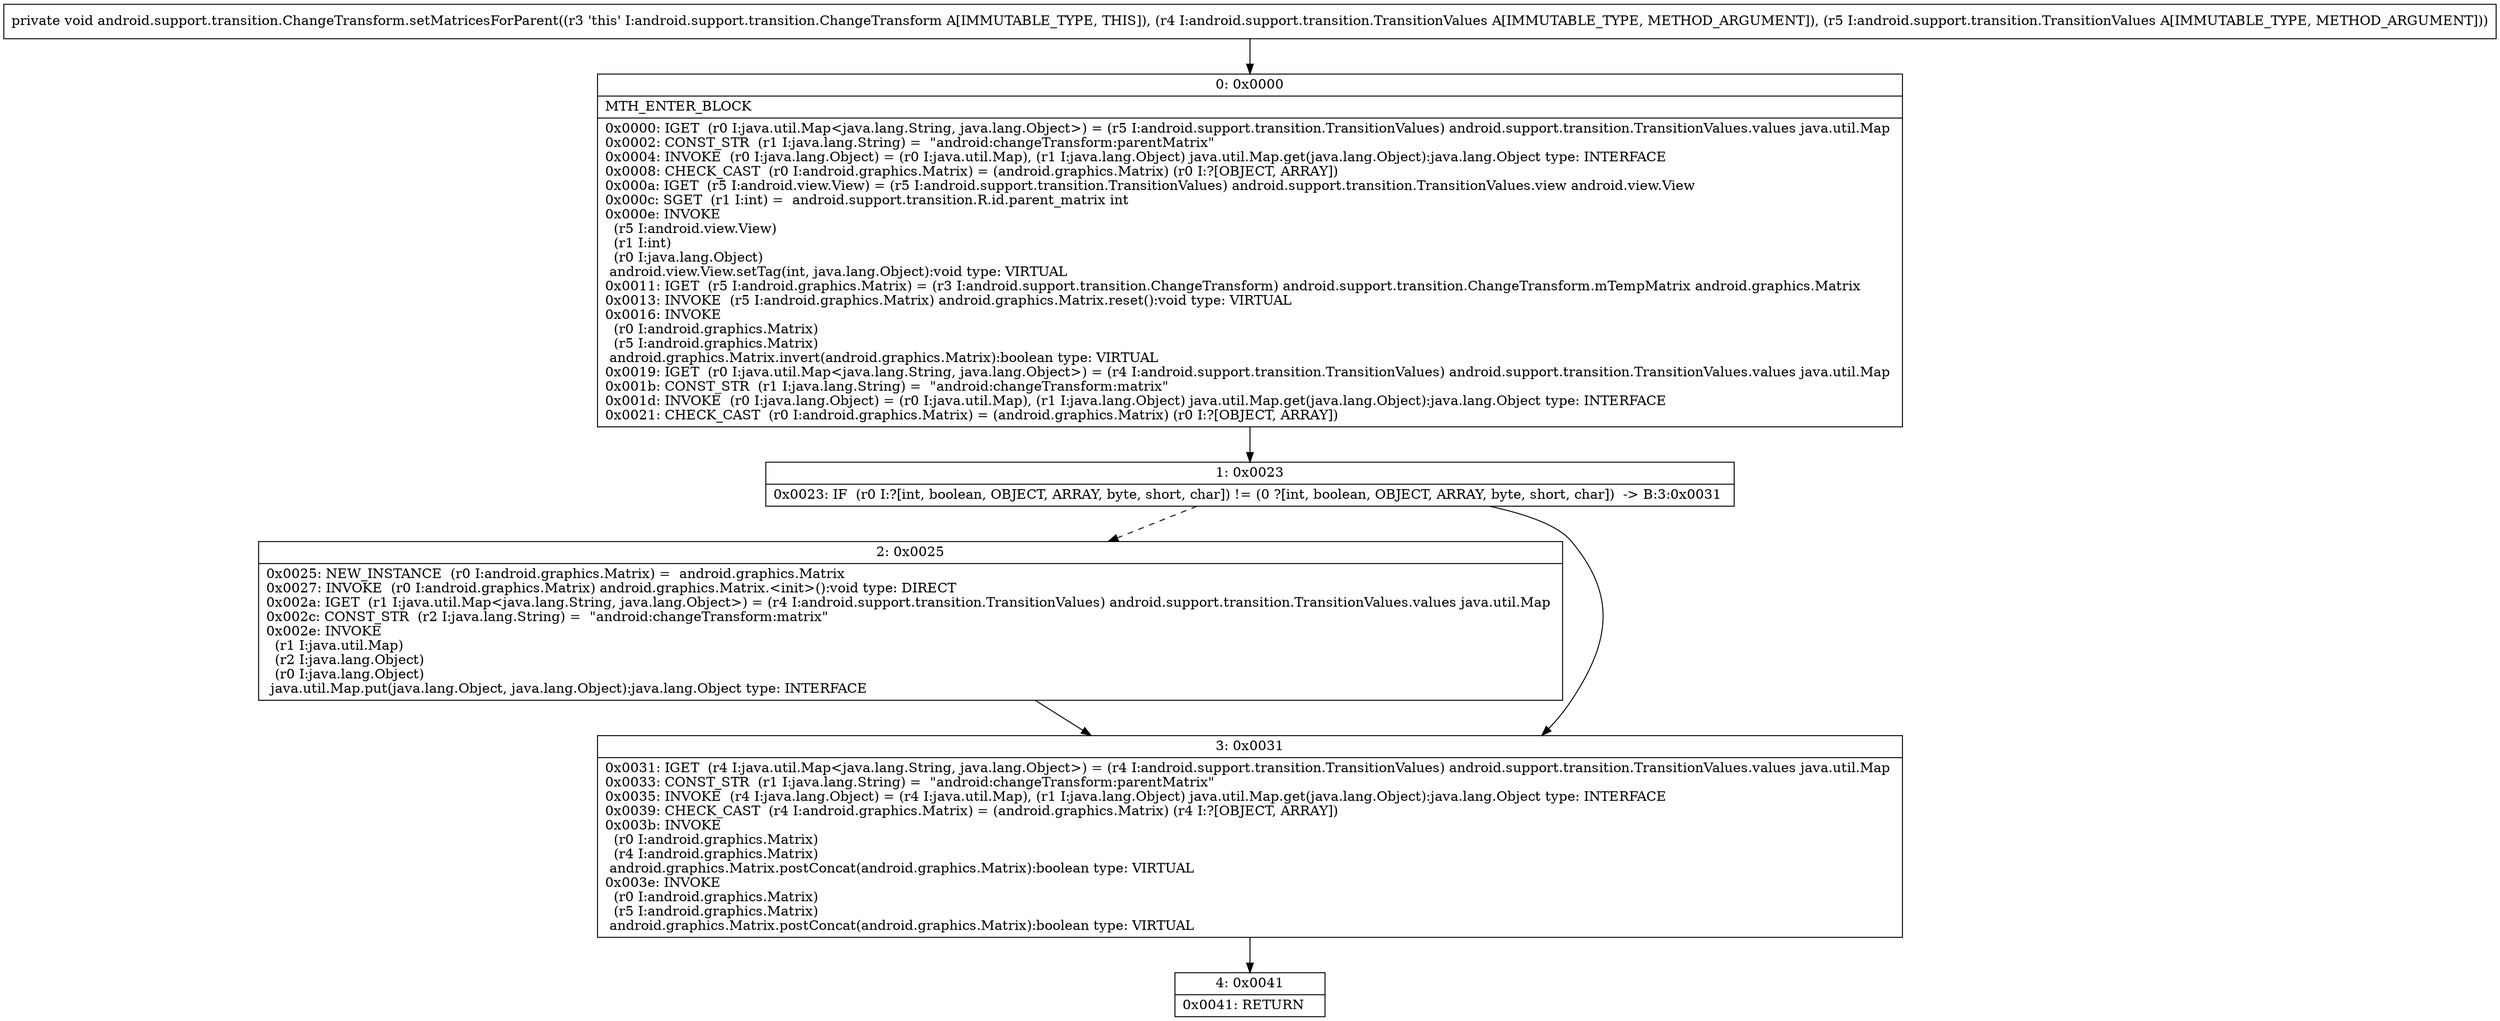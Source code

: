 digraph "CFG forandroid.support.transition.ChangeTransform.setMatricesForParent(Landroid\/support\/transition\/TransitionValues;Landroid\/support\/transition\/TransitionValues;)V" {
Node_0 [shape=record,label="{0\:\ 0x0000|MTH_ENTER_BLOCK\l|0x0000: IGET  (r0 I:java.util.Map\<java.lang.String, java.lang.Object\>) = (r5 I:android.support.transition.TransitionValues) android.support.transition.TransitionValues.values java.util.Map \l0x0002: CONST_STR  (r1 I:java.lang.String) =  \"android:changeTransform:parentMatrix\" \l0x0004: INVOKE  (r0 I:java.lang.Object) = (r0 I:java.util.Map), (r1 I:java.lang.Object) java.util.Map.get(java.lang.Object):java.lang.Object type: INTERFACE \l0x0008: CHECK_CAST  (r0 I:android.graphics.Matrix) = (android.graphics.Matrix) (r0 I:?[OBJECT, ARRAY]) \l0x000a: IGET  (r5 I:android.view.View) = (r5 I:android.support.transition.TransitionValues) android.support.transition.TransitionValues.view android.view.View \l0x000c: SGET  (r1 I:int) =  android.support.transition.R.id.parent_matrix int \l0x000e: INVOKE  \l  (r5 I:android.view.View)\l  (r1 I:int)\l  (r0 I:java.lang.Object)\l android.view.View.setTag(int, java.lang.Object):void type: VIRTUAL \l0x0011: IGET  (r5 I:android.graphics.Matrix) = (r3 I:android.support.transition.ChangeTransform) android.support.transition.ChangeTransform.mTempMatrix android.graphics.Matrix \l0x0013: INVOKE  (r5 I:android.graphics.Matrix) android.graphics.Matrix.reset():void type: VIRTUAL \l0x0016: INVOKE  \l  (r0 I:android.graphics.Matrix)\l  (r5 I:android.graphics.Matrix)\l android.graphics.Matrix.invert(android.graphics.Matrix):boolean type: VIRTUAL \l0x0019: IGET  (r0 I:java.util.Map\<java.lang.String, java.lang.Object\>) = (r4 I:android.support.transition.TransitionValues) android.support.transition.TransitionValues.values java.util.Map \l0x001b: CONST_STR  (r1 I:java.lang.String) =  \"android:changeTransform:matrix\" \l0x001d: INVOKE  (r0 I:java.lang.Object) = (r0 I:java.util.Map), (r1 I:java.lang.Object) java.util.Map.get(java.lang.Object):java.lang.Object type: INTERFACE \l0x0021: CHECK_CAST  (r0 I:android.graphics.Matrix) = (android.graphics.Matrix) (r0 I:?[OBJECT, ARRAY]) \l}"];
Node_1 [shape=record,label="{1\:\ 0x0023|0x0023: IF  (r0 I:?[int, boolean, OBJECT, ARRAY, byte, short, char]) != (0 ?[int, boolean, OBJECT, ARRAY, byte, short, char])  \-\> B:3:0x0031 \l}"];
Node_2 [shape=record,label="{2\:\ 0x0025|0x0025: NEW_INSTANCE  (r0 I:android.graphics.Matrix) =  android.graphics.Matrix \l0x0027: INVOKE  (r0 I:android.graphics.Matrix) android.graphics.Matrix.\<init\>():void type: DIRECT \l0x002a: IGET  (r1 I:java.util.Map\<java.lang.String, java.lang.Object\>) = (r4 I:android.support.transition.TransitionValues) android.support.transition.TransitionValues.values java.util.Map \l0x002c: CONST_STR  (r2 I:java.lang.String) =  \"android:changeTransform:matrix\" \l0x002e: INVOKE  \l  (r1 I:java.util.Map)\l  (r2 I:java.lang.Object)\l  (r0 I:java.lang.Object)\l java.util.Map.put(java.lang.Object, java.lang.Object):java.lang.Object type: INTERFACE \l}"];
Node_3 [shape=record,label="{3\:\ 0x0031|0x0031: IGET  (r4 I:java.util.Map\<java.lang.String, java.lang.Object\>) = (r4 I:android.support.transition.TransitionValues) android.support.transition.TransitionValues.values java.util.Map \l0x0033: CONST_STR  (r1 I:java.lang.String) =  \"android:changeTransform:parentMatrix\" \l0x0035: INVOKE  (r4 I:java.lang.Object) = (r4 I:java.util.Map), (r1 I:java.lang.Object) java.util.Map.get(java.lang.Object):java.lang.Object type: INTERFACE \l0x0039: CHECK_CAST  (r4 I:android.graphics.Matrix) = (android.graphics.Matrix) (r4 I:?[OBJECT, ARRAY]) \l0x003b: INVOKE  \l  (r0 I:android.graphics.Matrix)\l  (r4 I:android.graphics.Matrix)\l android.graphics.Matrix.postConcat(android.graphics.Matrix):boolean type: VIRTUAL \l0x003e: INVOKE  \l  (r0 I:android.graphics.Matrix)\l  (r5 I:android.graphics.Matrix)\l android.graphics.Matrix.postConcat(android.graphics.Matrix):boolean type: VIRTUAL \l}"];
Node_4 [shape=record,label="{4\:\ 0x0041|0x0041: RETURN   \l}"];
MethodNode[shape=record,label="{private void android.support.transition.ChangeTransform.setMatricesForParent((r3 'this' I:android.support.transition.ChangeTransform A[IMMUTABLE_TYPE, THIS]), (r4 I:android.support.transition.TransitionValues A[IMMUTABLE_TYPE, METHOD_ARGUMENT]), (r5 I:android.support.transition.TransitionValues A[IMMUTABLE_TYPE, METHOD_ARGUMENT])) }"];
MethodNode -> Node_0;
Node_0 -> Node_1;
Node_1 -> Node_2[style=dashed];
Node_1 -> Node_3;
Node_2 -> Node_3;
Node_3 -> Node_4;
}

